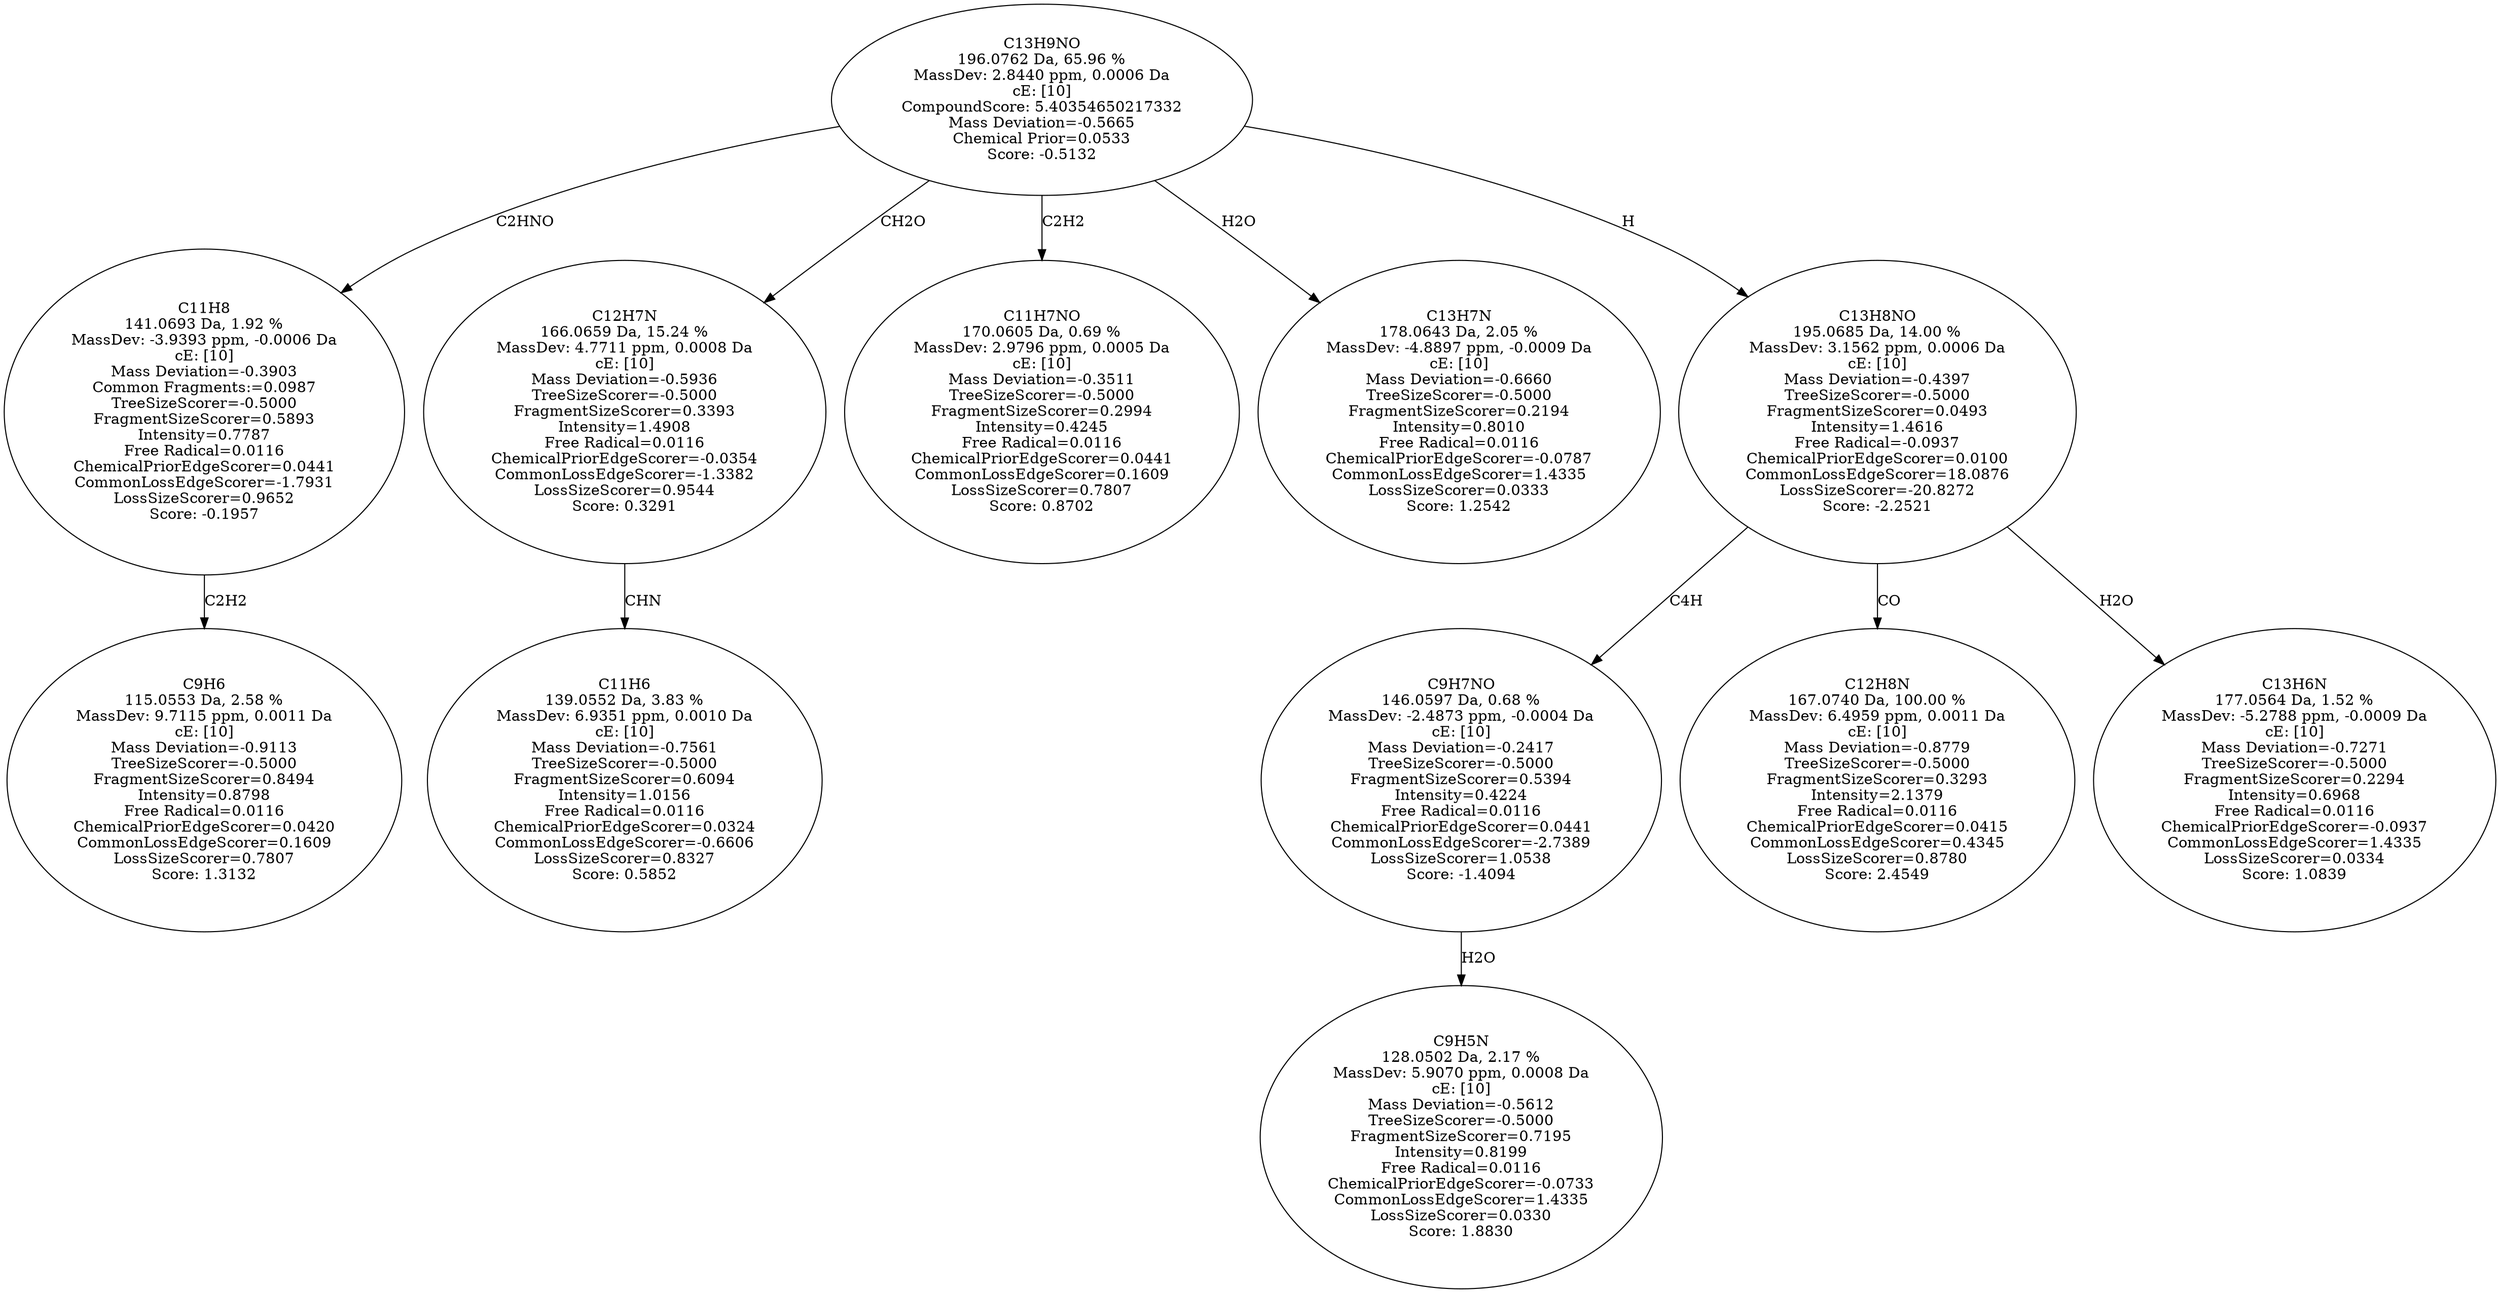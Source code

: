 strict digraph {
v1 [label="C9H6\n115.0553 Da, 2.58 %\nMassDev: 9.7115 ppm, 0.0011 Da\ncE: [10]\nMass Deviation=-0.9113\nTreeSizeScorer=-0.5000\nFragmentSizeScorer=0.8494\nIntensity=0.8798\nFree Radical=0.0116\nChemicalPriorEdgeScorer=0.0420\nCommonLossEdgeScorer=0.1609\nLossSizeScorer=0.7807\nScore: 1.3132"];
v2 [label="C11H8\n141.0693 Da, 1.92 %\nMassDev: -3.9393 ppm, -0.0006 Da\ncE: [10]\nMass Deviation=-0.3903\nCommon Fragments:=0.0987\nTreeSizeScorer=-0.5000\nFragmentSizeScorer=0.5893\nIntensity=0.7787\nFree Radical=0.0116\nChemicalPriorEdgeScorer=0.0441\nCommonLossEdgeScorer=-1.7931\nLossSizeScorer=0.9652\nScore: -0.1957"];
v3 [label="C11H6\n139.0552 Da, 3.83 %\nMassDev: 6.9351 ppm, 0.0010 Da\ncE: [10]\nMass Deviation=-0.7561\nTreeSizeScorer=-0.5000\nFragmentSizeScorer=0.6094\nIntensity=1.0156\nFree Radical=0.0116\nChemicalPriorEdgeScorer=0.0324\nCommonLossEdgeScorer=-0.6606\nLossSizeScorer=0.8327\nScore: 0.5852"];
v4 [label="C12H7N\n166.0659 Da, 15.24 %\nMassDev: 4.7711 ppm, 0.0008 Da\ncE: [10]\nMass Deviation=-0.5936\nTreeSizeScorer=-0.5000\nFragmentSizeScorer=0.3393\nIntensity=1.4908\nFree Radical=0.0116\nChemicalPriorEdgeScorer=-0.0354\nCommonLossEdgeScorer=-1.3382\nLossSizeScorer=0.9544\nScore: 0.3291"];
v5 [label="C11H7NO\n170.0605 Da, 0.69 %\nMassDev: 2.9796 ppm, 0.0005 Da\ncE: [10]\nMass Deviation=-0.3511\nTreeSizeScorer=-0.5000\nFragmentSizeScorer=0.2994\nIntensity=0.4245\nFree Radical=0.0116\nChemicalPriorEdgeScorer=0.0441\nCommonLossEdgeScorer=0.1609\nLossSizeScorer=0.7807\nScore: 0.8702"];
v6 [label="C13H7N\n178.0643 Da, 2.05 %\nMassDev: -4.8897 ppm, -0.0009 Da\ncE: [10]\nMass Deviation=-0.6660\nTreeSizeScorer=-0.5000\nFragmentSizeScorer=0.2194\nIntensity=0.8010\nFree Radical=0.0116\nChemicalPriorEdgeScorer=-0.0787\nCommonLossEdgeScorer=1.4335\nLossSizeScorer=0.0333\nScore: 1.2542"];
v7 [label="C9H5N\n128.0502 Da, 2.17 %\nMassDev: 5.9070 ppm, 0.0008 Da\ncE: [10]\nMass Deviation=-0.5612\nTreeSizeScorer=-0.5000\nFragmentSizeScorer=0.7195\nIntensity=0.8199\nFree Radical=0.0116\nChemicalPriorEdgeScorer=-0.0733\nCommonLossEdgeScorer=1.4335\nLossSizeScorer=0.0330\nScore: 1.8830"];
v8 [label="C9H7NO\n146.0597 Da, 0.68 %\nMassDev: -2.4873 ppm, -0.0004 Da\ncE: [10]\nMass Deviation=-0.2417\nTreeSizeScorer=-0.5000\nFragmentSizeScorer=0.5394\nIntensity=0.4224\nFree Radical=0.0116\nChemicalPriorEdgeScorer=0.0441\nCommonLossEdgeScorer=-2.7389\nLossSizeScorer=1.0538\nScore: -1.4094"];
v9 [label="C12H8N\n167.0740 Da, 100.00 %\nMassDev: 6.4959 ppm, 0.0011 Da\ncE: [10]\nMass Deviation=-0.8779\nTreeSizeScorer=-0.5000\nFragmentSizeScorer=0.3293\nIntensity=2.1379\nFree Radical=0.0116\nChemicalPriorEdgeScorer=0.0415\nCommonLossEdgeScorer=0.4345\nLossSizeScorer=0.8780\nScore: 2.4549"];
v10 [label="C13H6N\n177.0564 Da, 1.52 %\nMassDev: -5.2788 ppm, -0.0009 Da\ncE: [10]\nMass Deviation=-0.7271\nTreeSizeScorer=-0.5000\nFragmentSizeScorer=0.2294\nIntensity=0.6968\nFree Radical=0.0116\nChemicalPriorEdgeScorer=-0.0937\nCommonLossEdgeScorer=1.4335\nLossSizeScorer=0.0334\nScore: 1.0839"];
v11 [label="C13H8NO\n195.0685 Da, 14.00 %\nMassDev: 3.1562 ppm, 0.0006 Da\ncE: [10]\nMass Deviation=-0.4397\nTreeSizeScorer=-0.5000\nFragmentSizeScorer=0.0493\nIntensity=1.4616\nFree Radical=-0.0937\nChemicalPriorEdgeScorer=0.0100\nCommonLossEdgeScorer=18.0876\nLossSizeScorer=-20.8272\nScore: -2.2521"];
v12 [label="C13H9NO\n196.0762 Da, 65.96 %\nMassDev: 2.8440 ppm, 0.0006 Da\ncE: [10]\nCompoundScore: 5.40354650217332\nMass Deviation=-0.5665\nChemical Prior=0.0533\nScore: -0.5132"];
v2 -> v1 [label="C2H2"];
v12 -> v2 [label="C2HNO"];
v4 -> v3 [label="CHN"];
v12 -> v4 [label="CH2O"];
v12 -> v5 [label="C2H2"];
v12 -> v6 [label="H2O"];
v8 -> v7 [label="H2O"];
v11 -> v8 [label="C4H"];
v11 -> v9 [label="CO"];
v11 -> v10 [label="H2O"];
v12 -> v11 [label="H"];
}